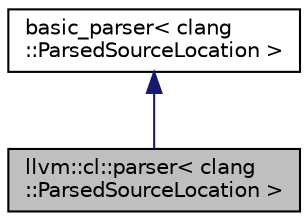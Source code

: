 digraph "llvm::cl::parser&lt; clang::ParsedSourceLocation &gt;"
{
 // LATEX_PDF_SIZE
  bgcolor="transparent";
  edge [fontname="Helvetica",fontsize="10",labelfontname="Helvetica",labelfontsize="10"];
  node [fontname="Helvetica",fontsize="10",shape=record];
  Node1 [label="llvm::cl::parser\< clang\l::ParsedSourceLocation \>",height=0.2,width=0.4,color="black", fillcolor="grey75", style="filled", fontcolor="black",tooltip="Command-line option parser that parses source locations."];
  Node2 -> Node1 [dir="back",color="midnightblue",fontsize="10",style="solid",fontname="Helvetica"];
  Node2 [label="basic_parser\< clang\l::ParsedSourceLocation \>",height=0.2,width=0.4,color="black",URL="$classbasic__parser.html",tooltip=" "];
}

